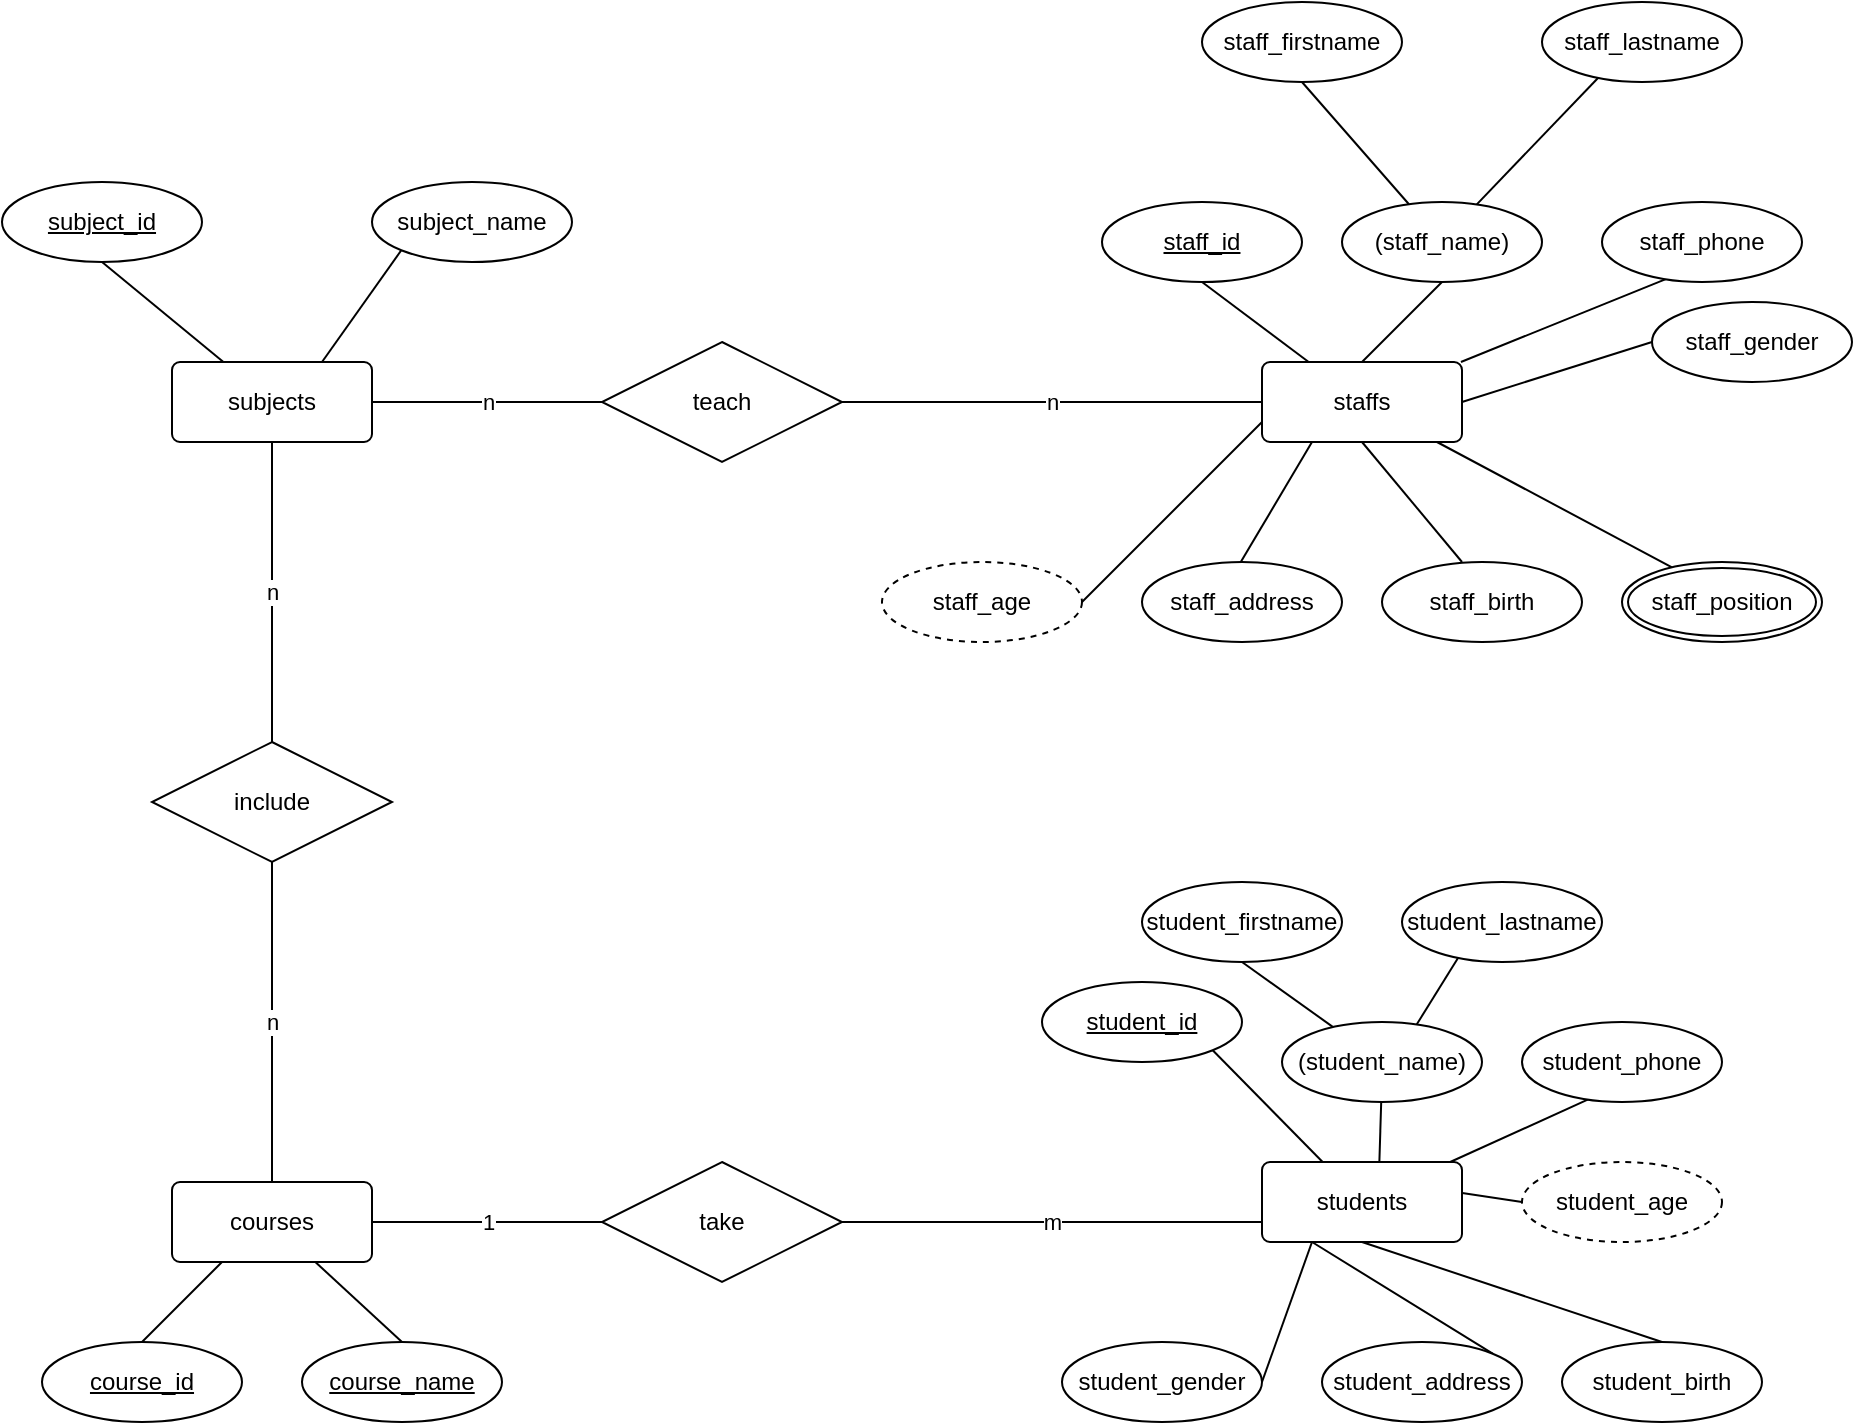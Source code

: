 <mxfile version="20.5.3" type="github">
  <diagram id="R2lEEEUBdFMjLlhIrx00" name="Page-1">
    <mxGraphModel dx="978" dy="589" grid="1" gridSize="10" guides="1" tooltips="1" connect="1" arrows="1" fold="1" page="1" pageScale="1" pageWidth="1200" pageHeight="1600" math="0" shadow="0" extFonts="Permanent Marker^https://fonts.googleapis.com/css?family=Permanent+Marker">
      <root>
        <mxCell id="0" />
        <mxCell id="1" parent="0" />
        <mxCell id="-RiXx9IOLwMkelzJSr5v-51" value="staffs" style="rounded=1;arcSize=10;whiteSpace=wrap;html=1;align=center;" vertex="1" parent="1">
          <mxGeometry x="840" y="270" width="100" height="40" as="geometry" />
        </mxCell>
        <mxCell id="-RiXx9IOLwMkelzJSr5v-71" value="" style="endArrow=none;html=1;rounded=0;" edge="1" parent="1" target="-RiXx9IOLwMkelzJSr5v-51">
          <mxGeometry relative="1" as="geometry">
            <mxPoint x="810" y="230" as="sourcePoint" />
            <mxPoint x="890" y="280" as="targetPoint" />
          </mxGeometry>
        </mxCell>
        <mxCell id="-RiXx9IOLwMkelzJSr5v-72" value="" style="endArrow=none;html=1;rounded=0;entryX=0.5;entryY=0;entryDx=0;entryDy=0;" edge="1" parent="1" target="-RiXx9IOLwMkelzJSr5v-51">
          <mxGeometry relative="1" as="geometry">
            <mxPoint x="930" y="230" as="sourcePoint" />
            <mxPoint x="930" y="280" as="targetPoint" />
          </mxGeometry>
        </mxCell>
        <mxCell id="-RiXx9IOLwMkelzJSr5v-73" value="" style="endArrow=none;html=1;rounded=0;" edge="1" parent="1" target="-RiXx9IOLwMkelzJSr5v-51">
          <mxGeometry relative="1" as="geometry">
            <mxPoint x="1045.007" y="227.322" as="sourcePoint" />
            <mxPoint x="990" y="280" as="targetPoint" />
          </mxGeometry>
        </mxCell>
        <mxCell id="-RiXx9IOLwMkelzJSr5v-75" value="" style="endArrow=none;html=1;rounded=0;exitX=0.25;exitY=1;exitDx=0;exitDy=0;" edge="1" parent="1" source="-RiXx9IOLwMkelzJSr5v-51">
          <mxGeometry relative="1" as="geometry">
            <mxPoint x="890" y="310" as="sourcePoint" />
            <mxPoint x="828.57" y="371.43" as="targetPoint" />
          </mxGeometry>
        </mxCell>
        <mxCell id="-RiXx9IOLwMkelzJSr5v-77" value="" style="endArrow=none;html=1;rounded=0;" edge="1" parent="1" source="-RiXx9IOLwMkelzJSr5v-51">
          <mxGeometry relative="1" as="geometry">
            <mxPoint x="1030" y="330" as="sourcePoint" />
            <mxPoint x="1044.986" y="372.683" as="targetPoint" />
          </mxGeometry>
        </mxCell>
        <mxCell id="-RiXx9IOLwMkelzJSr5v-78" value="" style="endArrow=none;html=1;rounded=0;entryX=0.4;entryY=0;entryDx=0;entryDy=0;entryPerimeter=0;exitX=0.5;exitY=1;exitDx=0;exitDy=0;" edge="1" parent="1" source="-RiXx9IOLwMkelzJSr5v-51">
          <mxGeometry relative="1" as="geometry">
            <mxPoint x="930" y="340" as="sourcePoint" />
            <mxPoint x="940" y="370" as="targetPoint" />
          </mxGeometry>
        </mxCell>
        <mxCell id="-RiXx9IOLwMkelzJSr5v-81" value="staff_position" style="ellipse;shape=doubleEllipse;margin=3;whiteSpace=wrap;html=1;align=center;" vertex="1" parent="1">
          <mxGeometry x="1020" y="370" width="100" height="40" as="geometry" />
        </mxCell>
        <mxCell id="-RiXx9IOLwMkelzJSr5v-85" value="staff_id" style="ellipse;whiteSpace=wrap;html=1;align=center;fontStyle=4;" vertex="1" parent="1">
          <mxGeometry x="760" y="190" width="100" height="40" as="geometry" />
        </mxCell>
        <mxCell id="-RiXx9IOLwMkelzJSr5v-86" value="(staff_name)" style="ellipse;whiteSpace=wrap;html=1;align=center;" vertex="1" parent="1">
          <mxGeometry x="880" y="190" width="100" height="40" as="geometry" />
        </mxCell>
        <mxCell id="-RiXx9IOLwMkelzJSr5v-87" value="staff_phone" style="ellipse;whiteSpace=wrap;html=1;align=center;" vertex="1" parent="1">
          <mxGeometry x="1010" y="190" width="100" height="40" as="geometry" />
        </mxCell>
        <mxCell id="-RiXx9IOLwMkelzJSr5v-88" value="staff_address" style="ellipse;whiteSpace=wrap;html=1;align=center;" vertex="1" parent="1">
          <mxGeometry x="780" y="370" width="100" height="40" as="geometry" />
        </mxCell>
        <mxCell id="-RiXx9IOLwMkelzJSr5v-89" value="staff_birth" style="ellipse;whiteSpace=wrap;html=1;align=center;" vertex="1" parent="1">
          <mxGeometry x="900" y="370" width="100" height="40" as="geometry" />
        </mxCell>
        <mxCell id="-RiXx9IOLwMkelzJSr5v-90" value="staff_firstname" style="ellipse;whiteSpace=wrap;html=1;align=center;" vertex="1" parent="1">
          <mxGeometry x="810" y="90" width="100" height="40" as="geometry" />
        </mxCell>
        <mxCell id="-RiXx9IOLwMkelzJSr5v-91" value="staff_lastname" style="ellipse;whiteSpace=wrap;html=1;align=center;" vertex="1" parent="1">
          <mxGeometry x="980" y="90" width="100" height="40" as="geometry" />
        </mxCell>
        <mxCell id="-RiXx9IOLwMkelzJSr5v-92" value="" style="endArrow=none;html=1;rounded=0;exitX=0.5;exitY=1;exitDx=0;exitDy=0;" edge="1" parent="1" source="-RiXx9IOLwMkelzJSr5v-90" target="-RiXx9IOLwMkelzJSr5v-86">
          <mxGeometry relative="1" as="geometry">
            <mxPoint x="860" y="140" as="sourcePoint" />
            <mxPoint x="1020" y="140" as="targetPoint" />
          </mxGeometry>
        </mxCell>
        <mxCell id="-RiXx9IOLwMkelzJSr5v-93" value="" style="endArrow=none;html=1;rounded=0;exitX=0.28;exitY=0.95;exitDx=0;exitDy=0;exitPerimeter=0;entryX=0.674;entryY=0.029;entryDx=0;entryDy=0;entryPerimeter=0;" edge="1" parent="1" source="-RiXx9IOLwMkelzJSr5v-91" target="-RiXx9IOLwMkelzJSr5v-86">
          <mxGeometry relative="1" as="geometry">
            <mxPoint x="960" y="160" as="sourcePoint" />
            <mxPoint x="960" y="190" as="targetPoint" />
          </mxGeometry>
        </mxCell>
        <mxCell id="-RiXx9IOLwMkelzJSr5v-110" value="students" style="rounded=1;arcSize=10;whiteSpace=wrap;html=1;align=center;" vertex="1" parent="1">
          <mxGeometry x="840" y="670" width="100" height="40" as="geometry" />
        </mxCell>
        <mxCell id="-RiXx9IOLwMkelzJSr5v-111" value="" style="endArrow=none;html=1;rounded=0;exitX=1;exitY=1;exitDx=0;exitDy=0;" edge="1" parent="1" target="-RiXx9IOLwMkelzJSr5v-110" source="-RiXx9IOLwMkelzJSr5v-118">
          <mxGeometry relative="1" as="geometry">
            <mxPoint x="780" y="630" as="sourcePoint" />
            <mxPoint x="860" y="680" as="targetPoint" />
          </mxGeometry>
        </mxCell>
        <mxCell id="-RiXx9IOLwMkelzJSr5v-112" value="" style="endArrow=none;html=1;rounded=0;entryX=0.587;entryY=-0.006;entryDx=0;entryDy=0;entryPerimeter=0;startArrow=none;" edge="1" parent="1" source="-RiXx9IOLwMkelzJSr5v-119" target="-RiXx9IOLwMkelzJSr5v-110">
          <mxGeometry relative="1" as="geometry">
            <mxPoint x="900" y="630" as="sourcePoint" />
            <mxPoint x="900" y="680" as="targetPoint" />
          </mxGeometry>
        </mxCell>
        <mxCell id="-RiXx9IOLwMkelzJSr5v-113" value="" style="endArrow=none;html=1;rounded=0;exitX=0.345;exitY=0.952;exitDx=0;exitDy=0;exitPerimeter=0;" edge="1" parent="1" target="-RiXx9IOLwMkelzJSr5v-110" source="-RiXx9IOLwMkelzJSr5v-120">
          <mxGeometry relative="1" as="geometry">
            <mxPoint x="1015.007" y="627.322" as="sourcePoint" />
            <mxPoint x="960" y="680" as="targetPoint" />
          </mxGeometry>
        </mxCell>
        <mxCell id="-RiXx9IOLwMkelzJSr5v-114" value="" style="endArrow=none;html=1;rounded=0;exitX=0.25;exitY=1;exitDx=0;exitDy=0;entryX=1;entryY=0;entryDx=0;entryDy=0;" edge="1" parent="1" source="-RiXx9IOLwMkelzJSr5v-110" target="-RiXx9IOLwMkelzJSr5v-121">
          <mxGeometry relative="1" as="geometry">
            <mxPoint x="860" y="710" as="sourcePoint" />
            <mxPoint x="798.57" y="771.43" as="targetPoint" />
          </mxGeometry>
        </mxCell>
        <mxCell id="-RiXx9IOLwMkelzJSr5v-116" value="" style="endArrow=none;html=1;rounded=0;entryX=0.5;entryY=0;entryDx=0;entryDy=0;exitX=0.5;exitY=1;exitDx=0;exitDy=0;" edge="1" parent="1" source="-RiXx9IOLwMkelzJSr5v-110" target="-RiXx9IOLwMkelzJSr5v-122">
          <mxGeometry relative="1" as="geometry">
            <mxPoint x="900" y="740" as="sourcePoint" />
            <mxPoint x="910" y="770" as="targetPoint" />
          </mxGeometry>
        </mxCell>
        <mxCell id="-RiXx9IOLwMkelzJSr5v-118" value="student_id" style="ellipse;whiteSpace=wrap;html=1;align=center;fontStyle=4;" vertex="1" parent="1">
          <mxGeometry x="730" y="580" width="100" height="40" as="geometry" />
        </mxCell>
        <mxCell id="-RiXx9IOLwMkelzJSr5v-120" value="student_phone" style="ellipse;whiteSpace=wrap;html=1;align=center;" vertex="1" parent="1">
          <mxGeometry x="970" y="600" width="100" height="40" as="geometry" />
        </mxCell>
        <mxCell id="-RiXx9IOLwMkelzJSr5v-121" value="student_address" style="ellipse;whiteSpace=wrap;html=1;align=center;" vertex="1" parent="1">
          <mxGeometry x="870" y="760" width="100" height="40" as="geometry" />
        </mxCell>
        <mxCell id="-RiXx9IOLwMkelzJSr5v-122" value="student_birth" style="ellipse;whiteSpace=wrap;html=1;align=center;" vertex="1" parent="1">
          <mxGeometry x="990" y="760" width="100" height="40" as="geometry" />
        </mxCell>
        <mxCell id="-RiXx9IOLwMkelzJSr5v-123" value="student_firstname" style="ellipse;whiteSpace=wrap;html=1;align=center;" vertex="1" parent="1">
          <mxGeometry x="780" y="530" width="100" height="40" as="geometry" />
        </mxCell>
        <mxCell id="-RiXx9IOLwMkelzJSr5v-124" value="student_lastname" style="ellipse;whiteSpace=wrap;html=1;align=center;" vertex="1" parent="1">
          <mxGeometry x="910" y="530" width="100" height="40" as="geometry" />
        </mxCell>
        <mxCell id="-RiXx9IOLwMkelzJSr5v-125" value="" style="endArrow=none;html=1;rounded=0;exitX=0.5;exitY=1;exitDx=0;exitDy=0;" edge="1" parent="1" source="-RiXx9IOLwMkelzJSr5v-123" target="-RiXx9IOLwMkelzJSr5v-119">
          <mxGeometry relative="1" as="geometry">
            <mxPoint x="830" y="540" as="sourcePoint" />
            <mxPoint x="990" y="540" as="targetPoint" />
          </mxGeometry>
        </mxCell>
        <mxCell id="-RiXx9IOLwMkelzJSr5v-126" value="" style="endArrow=none;html=1;rounded=0;exitX=0.28;exitY=0.95;exitDx=0;exitDy=0;exitPerimeter=0;entryX=0.674;entryY=0.029;entryDx=0;entryDy=0;entryPerimeter=0;" edge="1" parent="1" source="-RiXx9IOLwMkelzJSr5v-124" target="-RiXx9IOLwMkelzJSr5v-119">
          <mxGeometry relative="1" as="geometry">
            <mxPoint x="930" y="560" as="sourcePoint" />
            <mxPoint x="930" y="590" as="targetPoint" />
          </mxGeometry>
        </mxCell>
        <mxCell id="-RiXx9IOLwMkelzJSr5v-127" value="student_age" style="ellipse;whiteSpace=wrap;html=1;align=center;dashed=1;" vertex="1" parent="1">
          <mxGeometry x="970" y="670" width="100" height="40" as="geometry" />
        </mxCell>
        <mxCell id="-RiXx9IOLwMkelzJSr5v-128" value="" style="endArrow=none;html=1;rounded=0;entryX=1.001;entryY=0.388;entryDx=0;entryDy=0;exitX=0;exitY=0.5;exitDx=0;exitDy=0;entryPerimeter=0;" edge="1" parent="1" source="-RiXx9IOLwMkelzJSr5v-127" target="-RiXx9IOLwMkelzJSr5v-110">
          <mxGeometry relative="1" as="geometry">
            <mxPoint x="820" y="690" as="sourcePoint" />
            <mxPoint x="960" y="690" as="targetPoint" />
          </mxGeometry>
        </mxCell>
        <mxCell id="-RiXx9IOLwMkelzJSr5v-129" value="staff_age" style="ellipse;whiteSpace=wrap;html=1;align=center;dashed=1;" vertex="1" parent="1">
          <mxGeometry x="650" y="370" width="100" height="40" as="geometry" />
        </mxCell>
        <mxCell id="-RiXx9IOLwMkelzJSr5v-130" value="" style="endArrow=none;html=1;rounded=0;entryX=0;entryY=0.75;entryDx=0;entryDy=0;exitX=1;exitY=0.5;exitDx=0;exitDy=0;" edge="1" parent="1" source="-RiXx9IOLwMkelzJSr5v-129" target="-RiXx9IOLwMkelzJSr5v-51">
          <mxGeometry relative="1" as="geometry">
            <mxPoint x="855" y="290" as="sourcePoint" />
            <mxPoint x="890" y="300" as="targetPoint" />
          </mxGeometry>
        </mxCell>
        <mxCell id="-RiXx9IOLwMkelzJSr5v-119" value="(student_name)" style="ellipse;whiteSpace=wrap;html=1;align=center;" vertex="1" parent="1">
          <mxGeometry x="850" y="600" width="100" height="40" as="geometry" />
        </mxCell>
        <mxCell id="-RiXx9IOLwMkelzJSr5v-137" value="courses" style="rounded=1;arcSize=10;whiteSpace=wrap;html=1;align=center;" vertex="1" parent="1">
          <mxGeometry x="295" y="680" width="100" height="40" as="geometry" />
        </mxCell>
        <mxCell id="-RiXx9IOLwMkelzJSr5v-138" value="course_id" style="ellipse;whiteSpace=wrap;html=1;align=center;fontStyle=4;" vertex="1" parent="1">
          <mxGeometry x="230" y="760" width="100" height="40" as="geometry" />
        </mxCell>
        <mxCell id="-RiXx9IOLwMkelzJSr5v-139" value="course_name" style="ellipse;whiteSpace=wrap;html=1;align=center;fontStyle=4;" vertex="1" parent="1">
          <mxGeometry x="360" y="760" width="100" height="40" as="geometry" />
        </mxCell>
        <mxCell id="-RiXx9IOLwMkelzJSr5v-141" value="" style="endArrow=none;html=1;rounded=0;exitX=0.5;exitY=0;exitDx=0;exitDy=0;entryX=0.25;entryY=1;entryDx=0;entryDy=0;" edge="1" parent="1" source="-RiXx9IOLwMkelzJSr5v-138" target="-RiXx9IOLwMkelzJSr5v-137">
          <mxGeometry relative="1" as="geometry">
            <mxPoint x="220" y="700" as="sourcePoint" />
            <mxPoint x="360" y="700" as="targetPoint" />
          </mxGeometry>
        </mxCell>
        <mxCell id="-RiXx9IOLwMkelzJSr5v-142" value="" style="endArrow=none;html=1;rounded=0;exitX=0.5;exitY=0;exitDx=0;exitDy=0;" edge="1" parent="1" source="-RiXx9IOLwMkelzJSr5v-139" target="-RiXx9IOLwMkelzJSr5v-137">
          <mxGeometry relative="1" as="geometry">
            <mxPoint x="480" y="660" as="sourcePoint" />
            <mxPoint x="640" y="660" as="targetPoint" />
          </mxGeometry>
        </mxCell>
        <mxCell id="-RiXx9IOLwMkelzJSr5v-143" value="staff_gender" style="ellipse;whiteSpace=wrap;html=1;align=center;" vertex="1" parent="1">
          <mxGeometry x="1035" y="240" width="100" height="40" as="geometry" />
        </mxCell>
        <mxCell id="-RiXx9IOLwMkelzJSr5v-144" value="" style="endArrow=none;html=1;rounded=0;exitX=1;exitY=0.5;exitDx=0;exitDy=0;entryX=0;entryY=0.5;entryDx=0;entryDy=0;" edge="1" parent="1" source="-RiXx9IOLwMkelzJSr5v-51" target="-RiXx9IOLwMkelzJSr5v-143">
          <mxGeometry relative="1" as="geometry">
            <mxPoint x="1055" y="260" as="sourcePoint" />
            <mxPoint x="1215" y="260" as="targetPoint" />
          </mxGeometry>
        </mxCell>
        <mxCell id="-RiXx9IOLwMkelzJSr5v-145" value="student_gender" style="ellipse;whiteSpace=wrap;html=1;align=center;" vertex="1" parent="1">
          <mxGeometry x="740" y="760" width="100" height="40" as="geometry" />
        </mxCell>
        <mxCell id="-RiXx9IOLwMkelzJSr5v-146" value="" style="endArrow=none;html=1;rounded=0;exitX=1;exitY=0.5;exitDx=0;exitDy=0;entryX=0.25;entryY=1;entryDx=0;entryDy=0;" edge="1" parent="1" source="-RiXx9IOLwMkelzJSr5v-145" target="-RiXx9IOLwMkelzJSr5v-110">
          <mxGeometry relative="1" as="geometry">
            <mxPoint x="810" y="690" as="sourcePoint" />
            <mxPoint x="830" y="690" as="targetPoint" />
          </mxGeometry>
        </mxCell>
        <mxCell id="-RiXx9IOLwMkelzJSr5v-147" value="subjects" style="rounded=1;arcSize=10;whiteSpace=wrap;html=1;align=center;" vertex="1" parent="1">
          <mxGeometry x="295" y="270" width="100" height="40" as="geometry" />
        </mxCell>
        <mxCell id="-RiXx9IOLwMkelzJSr5v-148" value="subject_id" style="ellipse;whiteSpace=wrap;html=1;align=center;fontStyle=4" vertex="1" parent="1">
          <mxGeometry x="210" y="180" width="100" height="40" as="geometry" />
        </mxCell>
        <mxCell id="-RiXx9IOLwMkelzJSr5v-149" value="subject_name" style="ellipse;whiteSpace=wrap;html=1;align=center;" vertex="1" parent="1">
          <mxGeometry x="395" y="180" width="100" height="40" as="geometry" />
        </mxCell>
        <mxCell id="-RiXx9IOLwMkelzJSr5v-151" value="" style="endArrow=none;html=1;rounded=0;entryX=0.5;entryY=1;entryDx=0;entryDy=0;" edge="1" parent="1" source="-RiXx9IOLwMkelzJSr5v-147" target="-RiXx9IOLwMkelzJSr5v-148">
          <mxGeometry relative="1" as="geometry">
            <mxPoint x="265" y="330" as="sourcePoint" />
            <mxPoint x="425" y="330" as="targetPoint" />
          </mxGeometry>
        </mxCell>
        <mxCell id="-RiXx9IOLwMkelzJSr5v-153" value="" style="endArrow=none;html=1;rounded=0;exitX=0.75;exitY=0;exitDx=0;exitDy=0;entryX=0;entryY=1;entryDx=0;entryDy=0;" edge="1" parent="1" source="-RiXx9IOLwMkelzJSr5v-147" target="-RiXx9IOLwMkelzJSr5v-149">
          <mxGeometry relative="1" as="geometry">
            <mxPoint x="345" y="330" as="sourcePoint" />
            <mxPoint x="505" y="330" as="targetPoint" />
          </mxGeometry>
        </mxCell>
        <mxCell id="-RiXx9IOLwMkelzJSr5v-159" value="teach" style="shape=rhombus;perimeter=rhombusPerimeter;whiteSpace=wrap;html=1;align=center;" vertex="1" parent="1">
          <mxGeometry x="510" y="260" width="120" height="60" as="geometry" />
        </mxCell>
        <mxCell id="-RiXx9IOLwMkelzJSr5v-162" value="n" style="endArrow=none;html=1;rounded=0;entryX=0;entryY=0.5;entryDx=0;entryDy=0;exitX=1;exitY=0.5;exitDx=0;exitDy=0;" edge="1" parent="1" source="-RiXx9IOLwMkelzJSr5v-147" target="-RiXx9IOLwMkelzJSr5v-159">
          <mxGeometry relative="1" as="geometry">
            <mxPoint x="290" y="300" as="sourcePoint" />
            <mxPoint x="450" y="300" as="targetPoint" />
          </mxGeometry>
        </mxCell>
        <mxCell id="-RiXx9IOLwMkelzJSr5v-163" value="n" style="endArrow=none;html=1;rounded=0;exitX=1;exitY=0.5;exitDx=0;exitDy=0;entryX=0;entryY=0.5;entryDx=0;entryDy=0;" edge="1" parent="1" source="-RiXx9IOLwMkelzJSr5v-159" target="-RiXx9IOLwMkelzJSr5v-51">
          <mxGeometry relative="1" as="geometry">
            <mxPoint x="650" y="300" as="sourcePoint" />
            <mxPoint x="810" y="300" as="targetPoint" />
          </mxGeometry>
        </mxCell>
        <mxCell id="-RiXx9IOLwMkelzJSr5v-166" value="include" style="shape=rhombus;perimeter=rhombusPerimeter;whiteSpace=wrap;html=1;align=center;" vertex="1" parent="1">
          <mxGeometry x="285" y="460" width="120" height="60" as="geometry" />
        </mxCell>
        <mxCell id="-RiXx9IOLwMkelzJSr5v-167" value="n" style="endArrow=none;html=1;rounded=0;exitX=0.5;exitY=1;exitDx=0;exitDy=0;entryX=0.5;entryY=0;entryDx=0;entryDy=0;" edge="1" parent="1" source="-RiXx9IOLwMkelzJSr5v-147" target="-RiXx9IOLwMkelzJSr5v-166">
          <mxGeometry relative="1" as="geometry">
            <mxPoint x="140" y="360" as="sourcePoint" />
            <mxPoint x="300" y="360" as="targetPoint" />
          </mxGeometry>
        </mxCell>
        <mxCell id="-RiXx9IOLwMkelzJSr5v-168" value="n" style="endArrow=none;html=1;rounded=0;exitX=0.5;exitY=1;exitDx=0;exitDy=0;entryX=0.5;entryY=0;entryDx=0;entryDy=0;" edge="1" parent="1" source="-RiXx9IOLwMkelzJSr5v-166" target="-RiXx9IOLwMkelzJSr5v-137">
          <mxGeometry relative="1" as="geometry">
            <mxPoint x="200" y="570" as="sourcePoint" />
            <mxPoint x="360" y="570" as="targetPoint" />
          </mxGeometry>
        </mxCell>
        <mxCell id="-RiXx9IOLwMkelzJSr5v-169" value="m" style="endArrow=none;html=1;rounded=0;entryX=0;entryY=0.75;entryDx=0;entryDy=0;exitX=1;exitY=0.5;exitDx=0;exitDy=0;" edge="1" parent="1" source="-RiXx9IOLwMkelzJSr5v-170" target="-RiXx9IOLwMkelzJSr5v-110">
          <mxGeometry relative="1" as="geometry">
            <mxPoint x="640" y="690" as="sourcePoint" />
            <mxPoint x="600" y="670" as="targetPoint" />
          </mxGeometry>
        </mxCell>
        <mxCell id="-RiXx9IOLwMkelzJSr5v-170" value="take" style="shape=rhombus;perimeter=rhombusPerimeter;whiteSpace=wrap;html=1;align=center;" vertex="1" parent="1">
          <mxGeometry x="510" y="670" width="120" height="60" as="geometry" />
        </mxCell>
        <mxCell id="-RiXx9IOLwMkelzJSr5v-171" value="1" style="endArrow=none;html=1;rounded=0;entryX=0;entryY=0.5;entryDx=0;entryDy=0;exitX=1;exitY=0.5;exitDx=0;exitDy=0;" edge="1" parent="1" source="-RiXx9IOLwMkelzJSr5v-137" target="-RiXx9IOLwMkelzJSr5v-170">
          <mxGeometry relative="1" as="geometry">
            <mxPoint x="320" y="700" as="sourcePoint" />
            <mxPoint x="480" y="700" as="targetPoint" />
          </mxGeometry>
        </mxCell>
      </root>
    </mxGraphModel>
  </diagram>
</mxfile>
